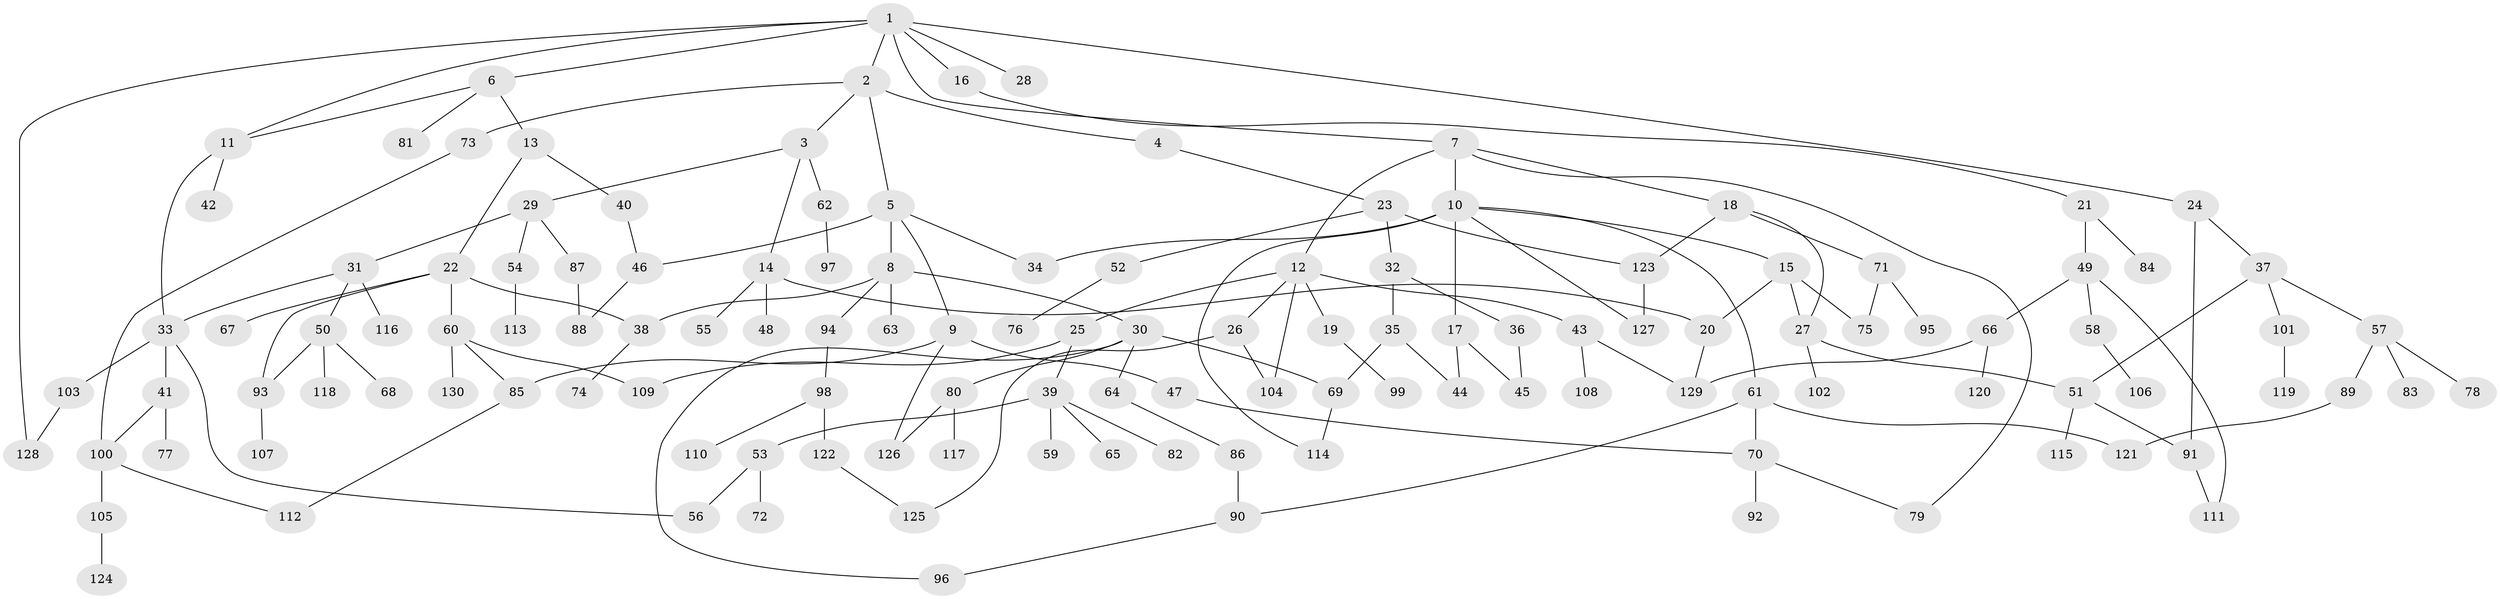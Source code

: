 // coarse degree distribution, {7: 0.01098901098901099, 5: 0.08791208791208792, 2: 0.2967032967032967, 1: 0.37362637362637363, 4: 0.08791208791208792, 3: 0.0989010989010989, 9: 0.01098901098901099, 10: 0.01098901098901099, 12: 0.01098901098901099, 13: 0.01098901098901099}
// Generated by graph-tools (version 1.1) at 2025/45/03/04/25 21:45:38]
// undirected, 130 vertices, 164 edges
graph export_dot {
graph [start="1"]
  node [color=gray90,style=filled];
  1;
  2;
  3;
  4;
  5;
  6;
  7;
  8;
  9;
  10;
  11;
  12;
  13;
  14;
  15;
  16;
  17;
  18;
  19;
  20;
  21;
  22;
  23;
  24;
  25;
  26;
  27;
  28;
  29;
  30;
  31;
  32;
  33;
  34;
  35;
  36;
  37;
  38;
  39;
  40;
  41;
  42;
  43;
  44;
  45;
  46;
  47;
  48;
  49;
  50;
  51;
  52;
  53;
  54;
  55;
  56;
  57;
  58;
  59;
  60;
  61;
  62;
  63;
  64;
  65;
  66;
  67;
  68;
  69;
  70;
  71;
  72;
  73;
  74;
  75;
  76;
  77;
  78;
  79;
  80;
  81;
  82;
  83;
  84;
  85;
  86;
  87;
  88;
  89;
  90;
  91;
  92;
  93;
  94;
  95;
  96;
  97;
  98;
  99;
  100;
  101;
  102;
  103;
  104;
  105;
  106;
  107;
  108;
  109;
  110;
  111;
  112;
  113;
  114;
  115;
  116;
  117;
  118;
  119;
  120;
  121;
  122;
  123;
  124;
  125;
  126;
  127;
  128;
  129;
  130;
  1 -- 2;
  1 -- 6;
  1 -- 7;
  1 -- 11;
  1 -- 16;
  1 -- 24;
  1 -- 28;
  1 -- 128;
  2 -- 3;
  2 -- 4;
  2 -- 5;
  2 -- 73;
  3 -- 14;
  3 -- 29;
  3 -- 62;
  4 -- 23;
  5 -- 8;
  5 -- 9;
  5 -- 34;
  5 -- 46;
  6 -- 13;
  6 -- 81;
  6 -- 11;
  7 -- 10;
  7 -- 12;
  7 -- 18;
  7 -- 79;
  8 -- 30;
  8 -- 38;
  8 -- 63;
  8 -- 94;
  9 -- 47;
  9 -- 85;
  9 -- 126;
  10 -- 15;
  10 -- 17;
  10 -- 61;
  10 -- 114;
  10 -- 127;
  10 -- 34;
  11 -- 42;
  11 -- 33;
  12 -- 19;
  12 -- 25;
  12 -- 26;
  12 -- 43;
  12 -- 104;
  13 -- 22;
  13 -- 40;
  14 -- 48;
  14 -- 55;
  14 -- 20;
  15 -- 20;
  15 -- 27;
  15 -- 75;
  16 -- 21;
  17 -- 44;
  17 -- 45;
  18 -- 71;
  18 -- 123;
  18 -- 27;
  19 -- 99;
  20 -- 129;
  21 -- 49;
  21 -- 84;
  22 -- 60;
  22 -- 67;
  22 -- 93;
  22 -- 38;
  23 -- 32;
  23 -- 52;
  23 -- 123;
  24 -- 37;
  24 -- 91;
  25 -- 39;
  25 -- 109;
  26 -- 125;
  26 -- 104;
  27 -- 102;
  27 -- 51;
  29 -- 31;
  29 -- 54;
  29 -- 87;
  30 -- 64;
  30 -- 69;
  30 -- 80;
  30 -- 96;
  31 -- 33;
  31 -- 50;
  31 -- 116;
  32 -- 35;
  32 -- 36;
  33 -- 41;
  33 -- 103;
  33 -- 56;
  35 -- 69;
  35 -- 44;
  36 -- 45;
  37 -- 51;
  37 -- 57;
  37 -- 101;
  38 -- 74;
  39 -- 53;
  39 -- 59;
  39 -- 65;
  39 -- 82;
  40 -- 46;
  41 -- 77;
  41 -- 100;
  43 -- 108;
  43 -- 129;
  46 -- 88;
  47 -- 70;
  49 -- 58;
  49 -- 66;
  49 -- 111;
  50 -- 68;
  50 -- 93;
  50 -- 118;
  51 -- 91;
  51 -- 115;
  52 -- 76;
  53 -- 56;
  53 -- 72;
  54 -- 113;
  57 -- 78;
  57 -- 83;
  57 -- 89;
  58 -- 106;
  60 -- 130;
  60 -- 85;
  60 -- 109;
  61 -- 121;
  61 -- 90;
  61 -- 70;
  62 -- 97;
  64 -- 86;
  66 -- 120;
  66 -- 129;
  69 -- 114;
  70 -- 79;
  70 -- 92;
  71 -- 95;
  71 -- 75;
  73 -- 100;
  80 -- 117;
  80 -- 126;
  85 -- 112;
  86 -- 90;
  87 -- 88;
  89 -- 121;
  90 -- 96;
  91 -- 111;
  93 -- 107;
  94 -- 98;
  98 -- 110;
  98 -- 122;
  100 -- 105;
  100 -- 112;
  101 -- 119;
  103 -- 128;
  105 -- 124;
  122 -- 125;
  123 -- 127;
}
